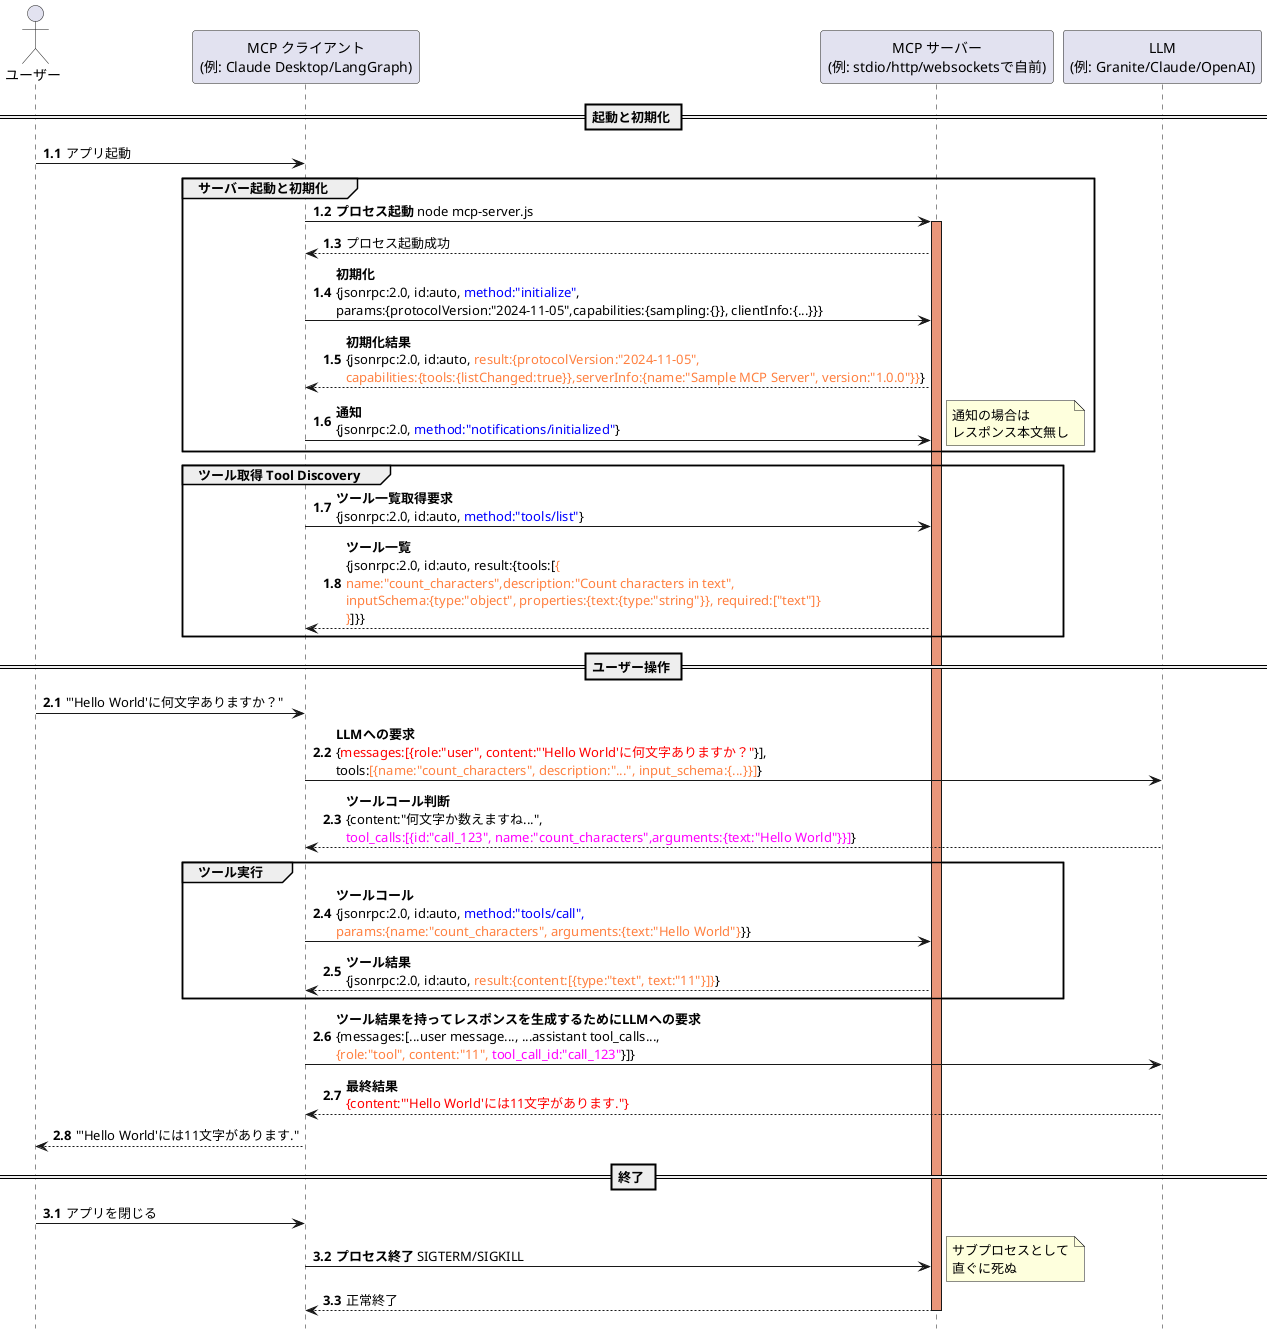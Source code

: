 @startuml MCP Flow
!define JSONRPC jsonrpc:2.0, id:auto

hide footbox

actor "ユーザー" as user
participant "MCP クライアント\n(例: Claude Desktop/LangGraph)" as client
participant "MCP サーバー\n(例: stdio/http/websocketsで自前)" as server
participant "LLM\n(例: Granite/Claude/OpenAI)" as llm

== 起動と初期化 ==
autonumber 1.1

user -> client: アプリ起動

group サーバー起動と初期化
client -> server: **プロセス起動** node mcp-server.js
activate server #DarkSalmon
server --> client: プロセス起動成功
client -> server: **初期化**\n{JSONRPC, <font color="blue">method:"initialize"</font>,\nparams:{protocolVersion:"2024-11-05",capabilities:{sampling:{}}, clientInfo:{...}}}
server --> client: **初期化結果**\n{JSONRPC, <font color="#FF8040">result:{protocolVersion:"2024-11-05",\n<font color="#FF8040">capabilities:{tools:{listChanged:true}},serverInfo:{name:"Sample MCP Server", version:"1.0.0"}}</font>}
client -> server: **通知**\n{jsonrpc:2.0, <font color="blue">method:"notifications/initialized"</font>}
note right: 通知の場合は\nレスポンス本文無し
end group

group ツール取得 Tool Discovery
client -> server: **ツール一覧取得要求**\n{JSONRPC, <font color="blue">method:"tools/list"</font>}
server --> client: **ツール一覧**\n{JSONRPC, result:{tools:[<font color="#FF8040">{\n<font color="#FF8040">name:"count_characters",description:"Count characters in text",\n<font color="#FF8040">inputSchema:{type:"object", properties:{text:{type:"string"}}, required:["text"]}\n<font color="#FF8040">}</font>]}}
end group

== ユーザー操作 ==
autonumber 2.1
user -> client: "'Hello World'に何文字ありますか？"
client -> llm: **LLMへの要求**\n{<font color="red">messages:[{role:"user", content:"'Hello World'に何文字ありますか？"</font>}],\ntools:<font color="#FF8040">[{name:"count_characters", description:"...", input_schema:{...}}]</font>}
llm --> client: **ツールコール判断**\n{content:"何文字か数えますね...",\n<font color="magenta">tool_calls:[{id:"call_123", name:"count_characters",arguments:{text:"Hello World"}}]</font>}

group ツール実行
client -> server: **ツールコール**\n{JSONRPC, <font color="blue">method:"tools/call",\n<font color="#FF8040">params:{name:"count_characters", arguments:{text:"Hello World"}</font>}}
server --> client: **ツール結果**\n{JSONRPC, <font color="#FF8040">result:{content:[{type:"text", text:"11"}]}</font>}
end group

' == LLM レスポンス生成 ==

client -> llm: **ツール結果を持ってレスポンスを生成するためにLLMへの要求**\n{messages:[...user message..., ...assistant tool_calls...,\n<font color="#FF8040">{role:"tool", content:"11",</font> <font color="magenta">tool_call_id:"call_123"</font>}]}
llm --> client: **最終結果**\n<font color="red">{content:"'Hello World'には11文字があります."}</font>

client --> user: "'Hello World'には11文字があります."

' == Optional: リソース取得 ==

' note over client, server: **Additional MCP Methods (if server provides resources)**

' client -> server: **resources/list**\n{JSONRPC, method:"resources/list"}

' server --> client: **ResourceListResult**\n{JSONRPC, result:{resources:[{uri:"file:///path/to/data.txt",\nname:"Sample Data", description:"Sample text file"}]}}

' client -> server: **resources/read**\n{JSONRPC, method:"resources/read",\nparams:{uri:"file:///path/to/data.txt"}}

' server --> client: **ReadResourceResult**\n{JSONRPC, result:{contents:[{uri:"file:///path/to/data.txt",\nmimeType:"text/plain", text:"Sample file content here"}]}}

== 終了 ==
autonumber 3.1
user -> client: アプリを閉じる

client -> server: **プロセス終了** SIGTERM/SIGKILL
note right: サブプロセスとして\n直ぐに死ぬ
server --> client: 正常終了
deactivate server

@enduml
